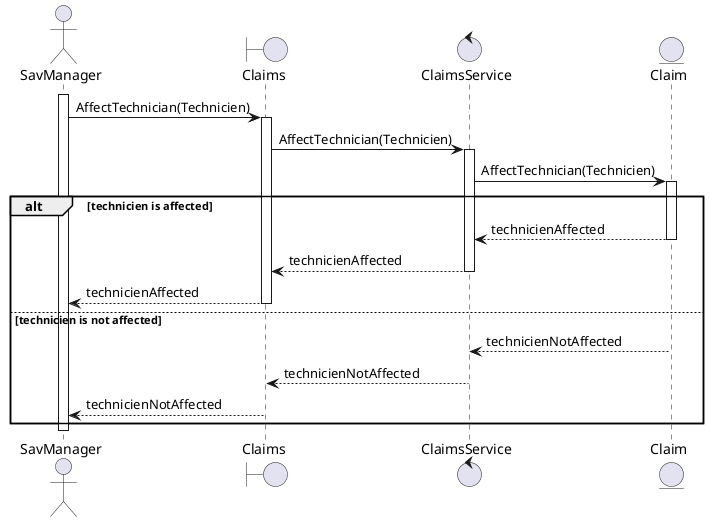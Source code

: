 
@startuml set_claim_technician
actor SavManager as sm
boundary Claims as cl
control ClaimsService as cs
entity Claim as c

activate sm
sm -> cl : AffectTechnician(Technicien)
activate cl
cl -> cs : AffectTechnician(Technicien)
activate cs
cs -> c : AffectTechnician(Technicien)
activate c
alt technicien is affected
c --> cs : technicienAffected
deactivate c
cs --> cl : technicienAffected
deactivate cs
cl --> sm : technicienAffected
deactivate cl
else technicien is not affected
c --> cs : technicienNotAffected
deactivate c
cs --> cl : technicienNotAffected
deactivate cs
cl --> sm : technicienNotAffected
deactivate cl
end
deactivate cl
deactivate sm

@enduml